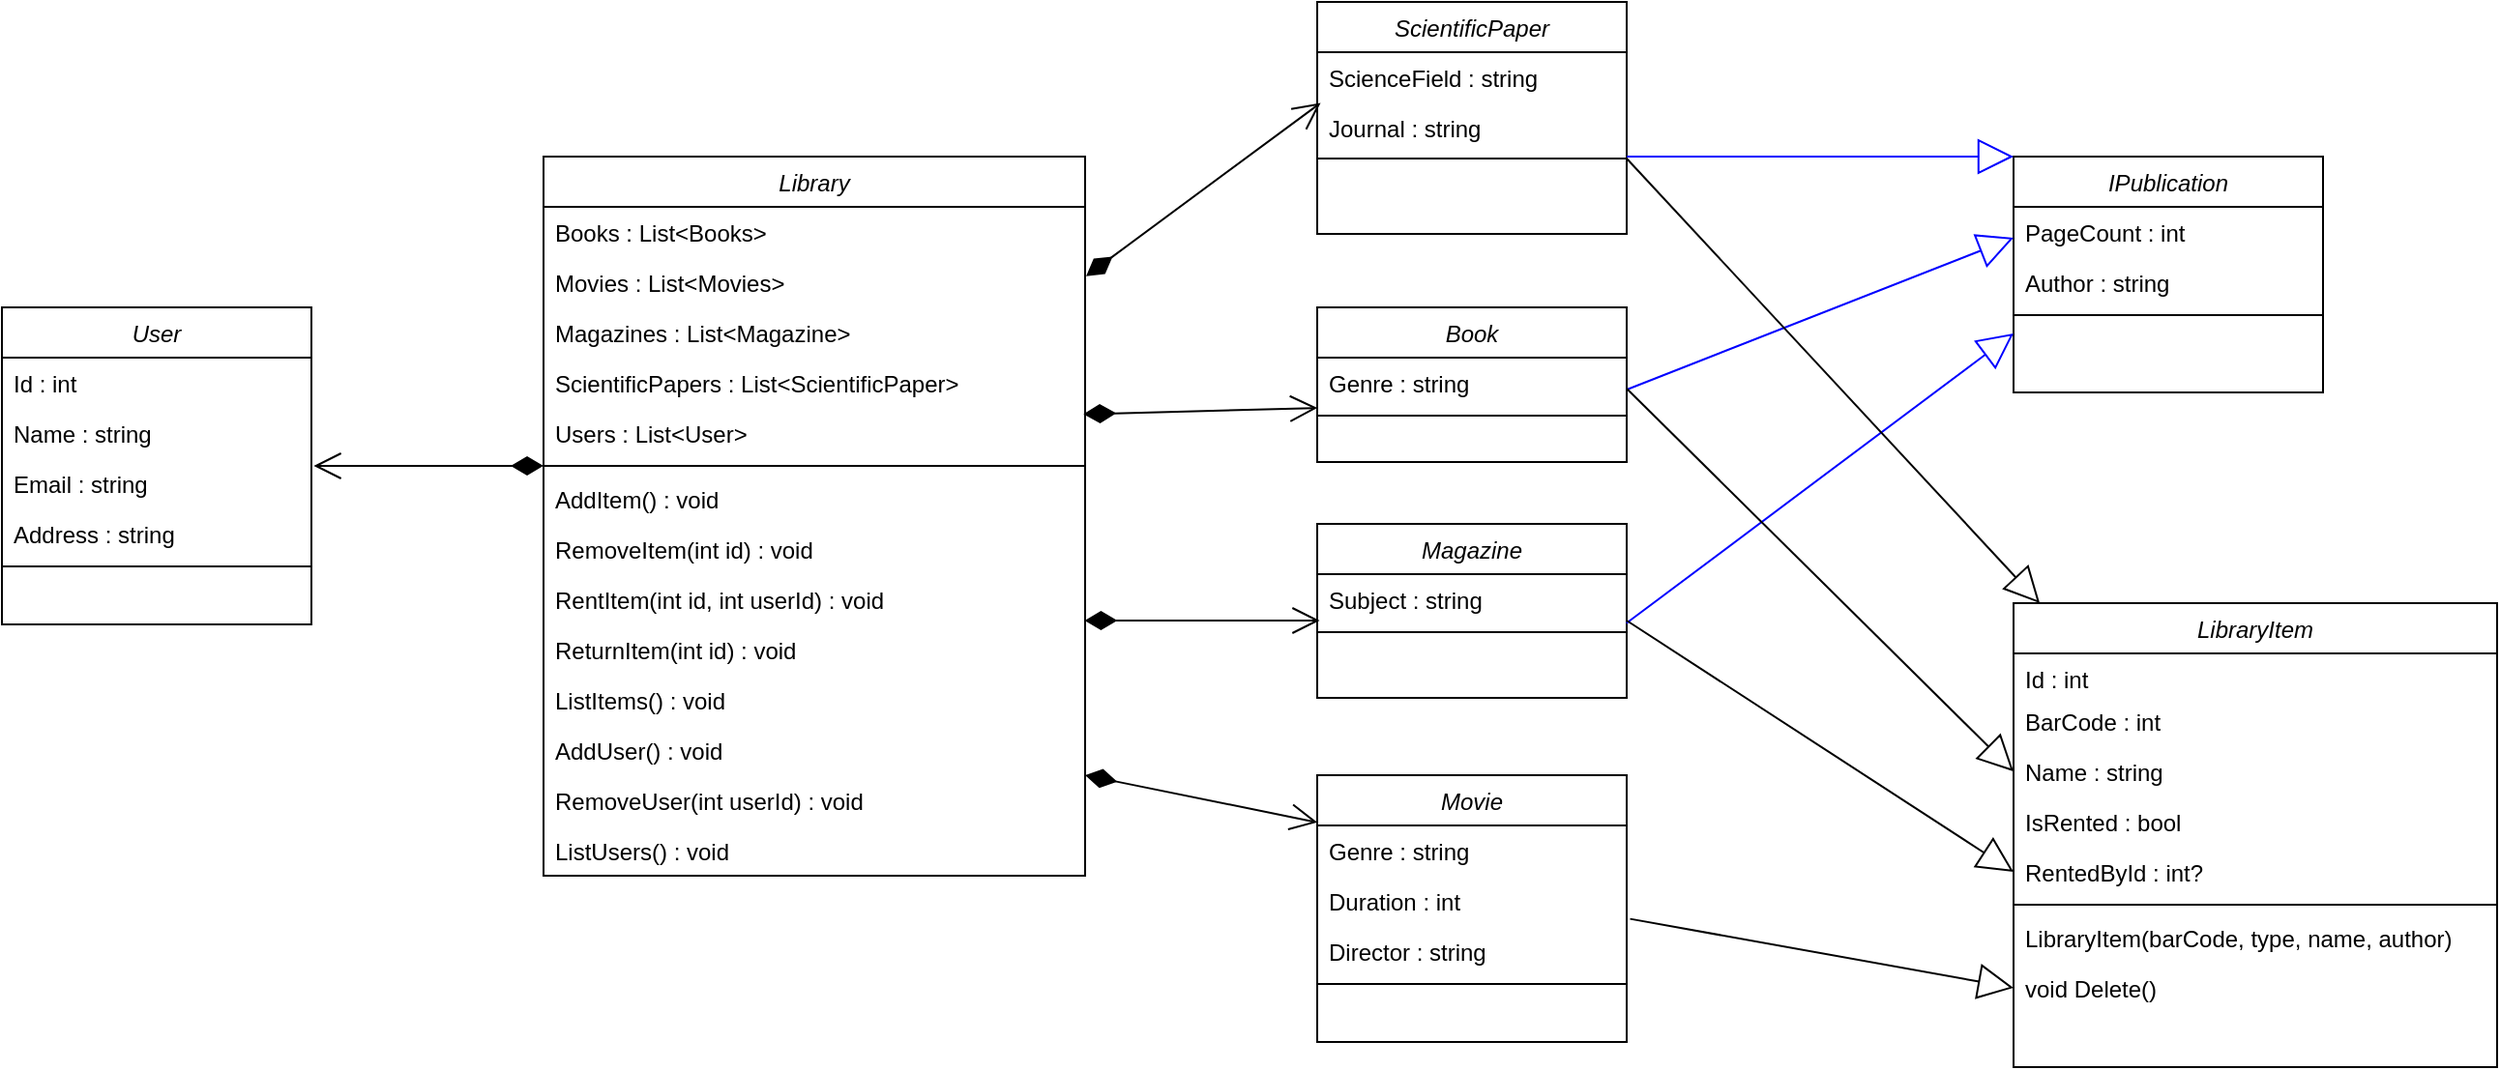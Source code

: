 <mxfile version="19.0.3" type="device"><diagram id="C5RBs43oDa-KdzZeNtuy" name="Page-1"><mxGraphModel dx="3129" dy="3611" grid="1" gridSize="10" guides="1" tooltips="1" connect="1" arrows="1" fold="1" page="1" pageScale="1" pageWidth="827" pageHeight="1169" math="0" shadow="0"><root><mxCell id="WIyWlLk6GJQsqaUBKTNV-0"/><mxCell id="WIyWlLk6GJQsqaUBKTNV-1" parent="WIyWlLk6GJQsqaUBKTNV-0"/><mxCell id="qsoftLetwUv-1XfRjj7w-0" value="Library" style="swimlane;fontStyle=2;align=center;verticalAlign=top;childLayout=stackLayout;horizontal=1;startSize=26;horizontalStack=0;resizeParent=1;resizeLast=0;collapsible=1;marginBottom=0;rounded=0;shadow=0;strokeWidth=1;" vertex="1" parent="WIyWlLk6GJQsqaUBKTNV-1"><mxGeometry y="-1400" width="280" height="372" as="geometry"><mxRectangle x="230" y="140" width="160" height="26" as="alternateBounds"/></mxGeometry></mxCell><mxCell id="qsoftLetwUv-1XfRjj7w-1" value="Books : List&lt;Books&gt;" style="text;align=left;verticalAlign=top;spacingLeft=4;spacingRight=4;overflow=hidden;rotatable=0;points=[[0,0.5],[1,0.5]];portConstraint=eastwest;" vertex="1" parent="qsoftLetwUv-1XfRjj7w-0"><mxGeometry y="26" width="280" height="26" as="geometry"/></mxCell><mxCell id="qsoftLetwUv-1XfRjj7w-83" value="Movies : List&lt;Movies&gt;" style="text;align=left;verticalAlign=top;spacingLeft=4;spacingRight=4;overflow=hidden;rotatable=0;points=[[0,0.5],[1,0.5]];portConstraint=eastwest;" vertex="1" parent="qsoftLetwUv-1XfRjj7w-0"><mxGeometry y="52" width="280" height="26" as="geometry"/></mxCell><mxCell id="qsoftLetwUv-1XfRjj7w-84" value="Magazines : List&lt;Magazine&gt;" style="text;align=left;verticalAlign=top;spacingLeft=4;spacingRight=4;overflow=hidden;rotatable=0;points=[[0,0.5],[1,0.5]];portConstraint=eastwest;" vertex="1" parent="qsoftLetwUv-1XfRjj7w-0"><mxGeometry y="78" width="280" height="26" as="geometry"/></mxCell><mxCell id="qsoftLetwUv-1XfRjj7w-85" value="ScientificPapers : List&lt;ScientificPaper&gt;" style="text;align=left;verticalAlign=top;spacingLeft=4;spacingRight=4;overflow=hidden;rotatable=0;points=[[0,0.5],[1,0.5]];portConstraint=eastwest;" vertex="1" parent="qsoftLetwUv-1XfRjj7w-0"><mxGeometry y="104" width="280" height="26" as="geometry"/></mxCell><mxCell id="qsoftLetwUv-1XfRjj7w-78" value="Users : List&lt;User&gt;" style="text;align=left;verticalAlign=top;spacingLeft=4;spacingRight=4;overflow=hidden;rotatable=0;points=[[0,0.5],[1,0.5]];portConstraint=eastwest;" vertex="1" parent="qsoftLetwUv-1XfRjj7w-0"><mxGeometry y="130" width="280" height="26" as="geometry"/></mxCell><mxCell id="qsoftLetwUv-1XfRjj7w-4" value="" style="line;html=1;strokeWidth=1;align=left;verticalAlign=middle;spacingTop=-1;spacingLeft=3;spacingRight=3;rotatable=0;labelPosition=right;points=[];portConstraint=eastwest;" vertex="1" parent="qsoftLetwUv-1XfRjj7w-0"><mxGeometry y="156" width="280" height="8" as="geometry"/></mxCell><mxCell id="qsoftLetwUv-1XfRjj7w-5" value="AddItem() : void" style="text;align=left;verticalAlign=top;spacingLeft=4;spacingRight=4;overflow=hidden;rotatable=0;points=[[0,0.5],[1,0.5]];portConstraint=eastwest;" vertex="1" parent="qsoftLetwUv-1XfRjj7w-0"><mxGeometry y="164" width="280" height="26" as="geometry"/></mxCell><mxCell id="qsoftLetwUv-1XfRjj7w-74" value="RemoveItem(int id) : void" style="text;align=left;verticalAlign=top;spacingLeft=4;spacingRight=4;overflow=hidden;rotatable=0;points=[[0,0.5],[1,0.5]];portConstraint=eastwest;" vertex="1" parent="qsoftLetwUv-1XfRjj7w-0"><mxGeometry y="190" width="280" height="26" as="geometry"/></mxCell><mxCell id="qsoftLetwUv-1XfRjj7w-75" value="RentItem(int id, int userId) : void " style="text;align=left;verticalAlign=top;spacingLeft=4;spacingRight=4;overflow=hidden;rotatable=0;points=[[0,0.5],[1,0.5]];portConstraint=eastwest;" vertex="1" parent="qsoftLetwUv-1XfRjj7w-0"><mxGeometry y="216" width="280" height="26" as="geometry"/></mxCell><mxCell id="qsoftLetwUv-1XfRjj7w-80" value="ReturnItem(int id) : void" style="text;align=left;verticalAlign=top;spacingLeft=4;spacingRight=4;overflow=hidden;rotatable=0;points=[[0,0.5],[1,0.5]];portConstraint=eastwest;" vertex="1" parent="qsoftLetwUv-1XfRjj7w-0"><mxGeometry y="242" width="280" height="26" as="geometry"/></mxCell><mxCell id="qsoftLetwUv-1XfRjj7w-81" value="ListItems() : void" style="text;align=left;verticalAlign=top;spacingLeft=4;spacingRight=4;overflow=hidden;rotatable=0;points=[[0,0.5],[1,0.5]];portConstraint=eastwest;" vertex="1" parent="qsoftLetwUv-1XfRjj7w-0"><mxGeometry y="268" width="280" height="26" as="geometry"/></mxCell><mxCell id="qsoftLetwUv-1XfRjj7w-76" value="AddUser() : void" style="text;align=left;verticalAlign=top;spacingLeft=4;spacingRight=4;overflow=hidden;rotatable=0;points=[[0,0.5],[1,0.5]];portConstraint=eastwest;" vertex="1" parent="qsoftLetwUv-1XfRjj7w-0"><mxGeometry y="294" width="280" height="26" as="geometry"/></mxCell><mxCell id="qsoftLetwUv-1XfRjj7w-77" value="RemoveUser(int userId) : void" style="text;align=left;verticalAlign=top;spacingLeft=4;spacingRight=4;overflow=hidden;rotatable=0;points=[[0,0.5],[1,0.5]];portConstraint=eastwest;" vertex="1" parent="qsoftLetwUv-1XfRjj7w-0"><mxGeometry y="320" width="280" height="26" as="geometry"/></mxCell><mxCell id="qsoftLetwUv-1XfRjj7w-82" value="ListUsers() : void" style="text;align=left;verticalAlign=top;spacingLeft=4;spacingRight=4;overflow=hidden;rotatable=0;points=[[0,0.5],[1,0.5]];portConstraint=eastwest;" vertex="1" parent="qsoftLetwUv-1XfRjj7w-0"><mxGeometry y="346" width="280" height="26" as="geometry"/></mxCell><mxCell id="qsoftLetwUv-1XfRjj7w-7" value="LibraryItem" style="swimlane;fontStyle=2;align=center;verticalAlign=top;childLayout=stackLayout;horizontal=1;startSize=26;horizontalStack=0;resizeParent=1;resizeLast=0;collapsible=1;marginBottom=0;rounded=0;shadow=0;strokeWidth=1;" vertex="1" parent="WIyWlLk6GJQsqaUBKTNV-1"><mxGeometry x="760" y="-1169" width="250" height="240" as="geometry"><mxRectangle x="230" y="140" width="160" height="26" as="alternateBounds"/></mxGeometry></mxCell><mxCell id="qsoftLetwUv-1XfRjj7w-8" value="Id : int" style="text;align=left;verticalAlign=top;spacingLeft=4;spacingRight=4;overflow=hidden;rotatable=0;points=[[0,0.5],[1,0.5]];portConstraint=eastwest;" vertex="1" parent="qsoftLetwUv-1XfRjj7w-7"><mxGeometry y="26" width="250" height="22" as="geometry"/></mxCell><mxCell id="qsoftLetwUv-1XfRjj7w-9" value="BarCode : int" style="text;align=left;verticalAlign=top;spacingLeft=4;spacingRight=4;overflow=hidden;rotatable=0;points=[[0,0.5],[1,0.5]];portConstraint=eastwest;rounded=0;shadow=0;html=0;" vertex="1" parent="qsoftLetwUv-1XfRjj7w-7"><mxGeometry y="48" width="250" height="26" as="geometry"/></mxCell><mxCell id="qsoftLetwUv-1XfRjj7w-42" value="Name : string" style="text;align=left;verticalAlign=top;spacingLeft=4;spacingRight=4;overflow=hidden;rotatable=0;points=[[0,0.5],[1,0.5]];portConstraint=eastwest;rounded=0;shadow=0;html=0;" vertex="1" parent="qsoftLetwUv-1XfRjj7w-7"><mxGeometry y="74" width="250" height="26" as="geometry"/></mxCell><mxCell id="qsoftLetwUv-1XfRjj7w-46" value="IsRented : bool" style="text;align=left;verticalAlign=top;spacingLeft=4;spacingRight=4;overflow=hidden;rotatable=0;points=[[0,0.5],[1,0.5]];portConstraint=eastwest;rounded=0;shadow=0;html=0;" vertex="1" parent="qsoftLetwUv-1XfRjj7w-7"><mxGeometry y="100" width="250" height="26" as="geometry"/></mxCell><mxCell id="qsoftLetwUv-1XfRjj7w-64" value="RentedById : int?" style="text;align=left;verticalAlign=top;spacingLeft=4;spacingRight=4;overflow=hidden;rotatable=0;points=[[0,0.5],[1,0.5]];portConstraint=eastwest;rounded=0;shadow=0;html=0;" vertex="1" parent="qsoftLetwUv-1XfRjj7w-7"><mxGeometry y="126" width="250" height="26" as="geometry"/></mxCell><mxCell id="qsoftLetwUv-1XfRjj7w-11" value="" style="line;html=1;strokeWidth=1;align=left;verticalAlign=middle;spacingTop=-1;spacingLeft=3;spacingRight=3;rotatable=0;labelPosition=right;points=[];portConstraint=eastwest;" vertex="1" parent="qsoftLetwUv-1XfRjj7w-7"><mxGeometry y="152" width="250" height="8" as="geometry"/></mxCell><mxCell id="qsoftLetwUv-1XfRjj7w-12" value="LibraryItem(barCode, type, name, author)" style="text;align=left;verticalAlign=top;spacingLeft=4;spacingRight=4;overflow=hidden;rotatable=0;points=[[0,0.5],[1,0.5]];portConstraint=eastwest;" vertex="1" parent="qsoftLetwUv-1XfRjj7w-7"><mxGeometry y="160" width="250" height="26" as="geometry"/></mxCell><mxCell id="qsoftLetwUv-1XfRjj7w-48" value="void Delete()" style="text;align=left;verticalAlign=top;spacingLeft=4;spacingRight=4;overflow=hidden;rotatable=0;points=[[0,0.5],[1,0.5]];portConstraint=eastwest;" vertex="1" parent="qsoftLetwUv-1XfRjj7w-7"><mxGeometry y="186" width="250" height="18" as="geometry"/></mxCell><mxCell id="qsoftLetwUv-1XfRjj7w-14" value="Book" style="swimlane;fontStyle=2;align=center;verticalAlign=top;childLayout=stackLayout;horizontal=1;startSize=26;horizontalStack=0;resizeParent=1;resizeLast=0;collapsible=1;marginBottom=0;rounded=0;shadow=0;strokeWidth=1;" vertex="1" parent="WIyWlLk6GJQsqaUBKTNV-1"><mxGeometry x="400" y="-1322" width="160" height="80" as="geometry"><mxRectangle x="230" y="140" width="160" height="26" as="alternateBounds"/></mxGeometry></mxCell><mxCell id="qsoftLetwUv-1XfRjj7w-51" value="Genre : string" style="text;align=left;verticalAlign=top;spacingLeft=4;spacingRight=4;overflow=hidden;rotatable=0;points=[[0,0.5],[1,0.5]];portConstraint=eastwest;" vertex="1" parent="qsoftLetwUv-1XfRjj7w-14"><mxGeometry y="26" width="160" height="26" as="geometry"/></mxCell><mxCell id="qsoftLetwUv-1XfRjj7w-18" value="" style="line;html=1;strokeWidth=1;align=left;verticalAlign=middle;spacingTop=-1;spacingLeft=3;spacingRight=3;rotatable=0;labelPosition=right;points=[];portConstraint=eastwest;" vertex="1" parent="qsoftLetwUv-1XfRjj7w-14"><mxGeometry y="52" width="160" height="8" as="geometry"/></mxCell><mxCell id="qsoftLetwUv-1XfRjj7w-21" value="Movie" style="swimlane;fontStyle=2;align=center;verticalAlign=top;childLayout=stackLayout;horizontal=1;startSize=26;horizontalStack=0;resizeParent=1;resizeLast=0;collapsible=1;marginBottom=0;rounded=0;shadow=0;strokeWidth=1;" vertex="1" parent="WIyWlLk6GJQsqaUBKTNV-1"><mxGeometry x="400" y="-1080" width="160" height="138" as="geometry"><mxRectangle x="230" y="140" width="160" height="26" as="alternateBounds"/></mxGeometry></mxCell><mxCell id="qsoftLetwUv-1XfRjj7w-22" value="Genre : string" style="text;align=left;verticalAlign=top;spacingLeft=4;spacingRight=4;overflow=hidden;rotatable=0;points=[[0,0.5],[1,0.5]];portConstraint=eastwest;" vertex="1" parent="qsoftLetwUv-1XfRjj7w-21"><mxGeometry y="26" width="160" height="26" as="geometry"/></mxCell><mxCell id="qsoftLetwUv-1XfRjj7w-52" value="Duration : int" style="text;align=left;verticalAlign=top;spacingLeft=4;spacingRight=4;overflow=hidden;rotatable=0;points=[[0,0.5],[1,0.5]];portConstraint=eastwest;" vertex="1" parent="qsoftLetwUv-1XfRjj7w-21"><mxGeometry y="52" width="160" height="26" as="geometry"/></mxCell><mxCell id="qsoftLetwUv-1XfRjj7w-56" value="Director : string" style="text;align=left;verticalAlign=top;spacingLeft=4;spacingRight=4;overflow=hidden;rotatable=0;points=[[0,0.5],[1,0.5]];portConstraint=eastwest;" vertex="1" parent="qsoftLetwUv-1XfRjj7w-21"><mxGeometry y="78" width="160" height="26" as="geometry"/></mxCell><mxCell id="qsoftLetwUv-1XfRjj7w-25" value="" style="line;html=1;strokeWidth=1;align=left;verticalAlign=middle;spacingTop=-1;spacingLeft=3;spacingRight=3;rotatable=0;labelPosition=right;points=[];portConstraint=eastwest;" vertex="1" parent="qsoftLetwUv-1XfRjj7w-21"><mxGeometry y="104" width="160" height="8" as="geometry"/></mxCell><mxCell id="qsoftLetwUv-1XfRjj7w-28" value="Magazine" style="swimlane;fontStyle=2;align=center;verticalAlign=top;childLayout=stackLayout;horizontal=1;startSize=26;horizontalStack=0;resizeParent=1;resizeLast=0;collapsible=1;marginBottom=0;rounded=0;shadow=0;strokeWidth=1;" vertex="1" parent="WIyWlLk6GJQsqaUBKTNV-1"><mxGeometry x="400" y="-1210" width="160" height="90" as="geometry"><mxRectangle x="230" y="140" width="160" height="26" as="alternateBounds"/></mxGeometry></mxCell><mxCell id="qsoftLetwUv-1XfRjj7w-29" value="Subject : string" style="text;align=left;verticalAlign=top;spacingLeft=4;spacingRight=4;overflow=hidden;rotatable=0;points=[[0,0.5],[1,0.5]];portConstraint=eastwest;" vertex="1" parent="qsoftLetwUv-1XfRjj7w-28"><mxGeometry y="26" width="160" height="26" as="geometry"/></mxCell><mxCell id="qsoftLetwUv-1XfRjj7w-32" value="" style="line;html=1;strokeWidth=1;align=left;verticalAlign=middle;spacingTop=-1;spacingLeft=3;spacingRight=3;rotatable=0;labelPosition=right;points=[];portConstraint=eastwest;" vertex="1" parent="qsoftLetwUv-1XfRjj7w-28"><mxGeometry y="52" width="160" height="8" as="geometry"/></mxCell><mxCell id="qsoftLetwUv-1XfRjj7w-35" value="ScientificPaper" style="swimlane;fontStyle=2;align=center;verticalAlign=top;childLayout=stackLayout;horizontal=1;startSize=26;horizontalStack=0;resizeParent=1;resizeLast=0;collapsible=1;marginBottom=0;rounded=0;shadow=0;strokeWidth=1;" vertex="1" parent="WIyWlLk6GJQsqaUBKTNV-1"><mxGeometry x="400" y="-1480" width="160" height="120" as="geometry"><mxRectangle x="230" y="140" width="160" height="26" as="alternateBounds"/></mxGeometry></mxCell><mxCell id="qsoftLetwUv-1XfRjj7w-36" value="ScienceField : string" style="text;align=left;verticalAlign=top;spacingLeft=4;spacingRight=4;overflow=hidden;rotatable=0;points=[[0,0.5],[1,0.5]];portConstraint=eastwest;" vertex="1" parent="qsoftLetwUv-1XfRjj7w-35"><mxGeometry y="26" width="160" height="26" as="geometry"/></mxCell><mxCell id="qsoftLetwUv-1XfRjj7w-53" value="Journal : string" style="text;align=left;verticalAlign=top;spacingLeft=4;spacingRight=4;overflow=hidden;rotatable=0;points=[[0,0.5],[1,0.5]];portConstraint=eastwest;rounded=0;shadow=0;html=0;" vertex="1" parent="qsoftLetwUv-1XfRjj7w-35"><mxGeometry y="52" width="160" height="26" as="geometry"/></mxCell><mxCell id="qsoftLetwUv-1XfRjj7w-39" value="" style="line;html=1;strokeWidth=1;align=left;verticalAlign=middle;spacingTop=-1;spacingLeft=3;spacingRight=3;rotatable=0;labelPosition=right;points=[];portConstraint=eastwest;" vertex="1" parent="qsoftLetwUv-1XfRjj7w-35"><mxGeometry y="78" width="160" height="6" as="geometry"/></mxCell><mxCell id="qsoftLetwUv-1XfRjj7w-57" value="IPublication" style="swimlane;fontStyle=2;align=center;verticalAlign=top;childLayout=stackLayout;horizontal=1;startSize=26;horizontalStack=0;resizeParent=1;resizeLast=0;collapsible=1;marginBottom=0;rounded=0;shadow=0;strokeWidth=1;" vertex="1" parent="WIyWlLk6GJQsqaUBKTNV-1"><mxGeometry x="760" y="-1400" width="160" height="122" as="geometry"><mxRectangle x="230" y="140" width="160" height="26" as="alternateBounds"/></mxGeometry></mxCell><mxCell id="qsoftLetwUv-1XfRjj7w-59" value="PageCount : int" style="text;align=left;verticalAlign=top;spacingLeft=4;spacingRight=4;overflow=hidden;rotatable=0;points=[[0,0.5],[1,0.5]];portConstraint=eastwest;rounded=0;shadow=0;html=0;" vertex="1" parent="qsoftLetwUv-1XfRjj7w-57"><mxGeometry y="26" width="160" height="26" as="geometry"/></mxCell><mxCell id="qsoftLetwUv-1XfRjj7w-63" value="Author : string" style="text;align=left;verticalAlign=top;spacingLeft=4;spacingRight=4;overflow=hidden;rotatable=0;points=[[0,0.5],[1,0.5]];portConstraint=eastwest;rounded=0;shadow=0;html=0;" vertex="1" parent="qsoftLetwUv-1XfRjj7w-57"><mxGeometry y="52" width="160" height="26" as="geometry"/></mxCell><mxCell id="qsoftLetwUv-1XfRjj7w-61" value="" style="line;html=1;strokeWidth=1;align=left;verticalAlign=middle;spacingTop=-1;spacingLeft=3;spacingRight=3;rotatable=0;labelPosition=right;points=[];portConstraint=eastwest;" vertex="1" parent="qsoftLetwUv-1XfRjj7w-57"><mxGeometry y="78" width="160" height="8" as="geometry"/></mxCell><mxCell id="qsoftLetwUv-1XfRjj7w-65" value="User" style="swimlane;fontStyle=2;align=center;verticalAlign=top;childLayout=stackLayout;horizontal=1;startSize=26;horizontalStack=0;resizeParent=1;resizeLast=0;collapsible=1;marginBottom=0;rounded=0;shadow=0;strokeWidth=1;" vertex="1" parent="WIyWlLk6GJQsqaUBKTNV-1"><mxGeometry x="-280" y="-1322" width="160" height="164" as="geometry"><mxRectangle x="230" y="140" width="160" height="26" as="alternateBounds"/></mxGeometry></mxCell><mxCell id="qsoftLetwUv-1XfRjj7w-66" value="Id : int" style="text;align=left;verticalAlign=top;spacingLeft=4;spacingRight=4;overflow=hidden;rotatable=0;points=[[0,0.5],[1,0.5]];portConstraint=eastwest;" vertex="1" parent="qsoftLetwUv-1XfRjj7w-65"><mxGeometry y="26" width="160" height="26" as="geometry"/></mxCell><mxCell id="qsoftLetwUv-1XfRjj7w-70" value="Name : string" style="text;align=left;verticalAlign=top;spacingLeft=4;spacingRight=4;overflow=hidden;rotatable=0;points=[[0,0.5],[1,0.5]];portConstraint=eastwest;" vertex="1" parent="qsoftLetwUv-1XfRjj7w-65"><mxGeometry y="52" width="160" height="26" as="geometry"/></mxCell><mxCell id="qsoftLetwUv-1XfRjj7w-71" value="Email : string" style="text;align=left;verticalAlign=top;spacingLeft=4;spacingRight=4;overflow=hidden;rotatable=0;points=[[0,0.5],[1,0.5]];portConstraint=eastwest;" vertex="1" parent="qsoftLetwUv-1XfRjj7w-65"><mxGeometry y="78" width="160" height="26" as="geometry"/></mxCell><mxCell id="qsoftLetwUv-1XfRjj7w-72" value="Address : string" style="text;align=left;verticalAlign=top;spacingLeft=4;spacingRight=4;overflow=hidden;rotatable=0;points=[[0,0.5],[1,0.5]];portConstraint=eastwest;" vertex="1" parent="qsoftLetwUv-1XfRjj7w-65"><mxGeometry y="104" width="160" height="26" as="geometry"/></mxCell><mxCell id="qsoftLetwUv-1XfRjj7w-98" value="1" style="endArrow=open;html=1;endSize=12;startArrow=diamondThin;startSize=14;startFill=1;align=left;verticalAlign=bottom;rounded=0;fontFamily=Comic Sans MS;fontColor=none;strokeColor=#000000;entryX=0.011;entryY=0.009;entryDx=0;entryDy=0;entryPerimeter=0;exitX=0;exitY=0.5;exitDx=0;exitDy=0;exitPerimeter=0;noLabel=1;" edge="1" parent="qsoftLetwUv-1XfRjj7w-65" source="qsoftLetwUv-1XfRjj7w-4"><mxGeometry x="-1" y="3" relative="1" as="geometry"><mxPoint x="40" y="171.598" as="sourcePoint"/><mxPoint x="161.2" y="82.004" as="targetPoint"/></mxGeometry></mxCell><mxCell id="qsoftLetwUv-1XfRjj7w-67" value="" style="line;html=1;strokeWidth=1;align=left;verticalAlign=middle;spacingTop=-1;spacingLeft=3;spacingRight=3;rotatable=0;labelPosition=right;points=[];portConstraint=eastwest;" vertex="1" parent="qsoftLetwUv-1XfRjj7w-65"><mxGeometry y="130" width="160" height="8" as="geometry"/></mxCell><mxCell id="qsoftLetwUv-1XfRjj7w-86" value="Extends" style="endArrow=block;endSize=16;endFill=0;html=1;rounded=0;entryX=0;entryY=0;entryDx=0;entryDy=0;fontFamily=Comic Sans MS;fontColor=none;noLabel=1;strokeColor=#0000FF;" edge="1" parent="WIyWlLk6GJQsqaUBKTNV-1" target="qsoftLetwUv-1XfRjj7w-57"><mxGeometry width="160" relative="1" as="geometry"><mxPoint x="560" y="-1400" as="sourcePoint"/><mxPoint x="190" y="-1340" as="targetPoint"/><Array as="points"/></mxGeometry></mxCell><mxCell id="qsoftLetwUv-1XfRjj7w-87" value="Extends" style="endArrow=block;endSize=16;endFill=0;html=1;rounded=0;exitX=1.003;exitY=0.63;exitDx=0;exitDy=0;entryX=0;entryY=0.615;entryDx=0;entryDy=0;entryPerimeter=0;fontFamily=Comic Sans MS;strokeColor=#0000FF;fontColor=none;noLabel=1;exitPerimeter=0;" edge="1" parent="WIyWlLk6GJQsqaUBKTNV-1" source="qsoftLetwUv-1XfRjj7w-51" target="qsoftLetwUv-1XfRjj7w-59"><mxGeometry width="160" relative="1" as="geometry"><mxPoint x="570" y="-1405" as="sourcePoint"/><mxPoint x="722.64" y="-1310.56" as="targetPoint"/><Array as="points"/></mxGeometry></mxCell><mxCell id="qsoftLetwUv-1XfRjj7w-88" value="Extends" style="endArrow=block;endSize=16;endFill=0;html=1;rounded=0;exitX=0.999;exitY=0.976;exitDx=0;exitDy=0;fontFamily=Comic Sans MS;strokeColor=#0000FF;fontColor=none;noLabel=1;exitPerimeter=0;entryX=0;entryY=0.75;entryDx=0;entryDy=0;" edge="1" parent="WIyWlLk6GJQsqaUBKTNV-1" source="qsoftLetwUv-1XfRjj7w-29" target="qsoftLetwUv-1XfRjj7w-57"><mxGeometry width="160" relative="1" as="geometry"><mxPoint x="560.0" y="-1169.004" as="sourcePoint"/><mxPoint x="640" y="-1240" as="targetPoint"/><Array as="points"/></mxGeometry></mxCell><mxCell id="qsoftLetwUv-1XfRjj7w-90" value="Extends" style="endArrow=block;endSize=16;endFill=0;html=1;rounded=0;fontFamily=Comic Sans MS;strokeColor=default;fontColor=none;noLabel=1;" edge="1" parent="WIyWlLk6GJQsqaUBKTNV-1" target="qsoftLetwUv-1XfRjj7w-7"><mxGeometry width="160" relative="1" as="geometry"><mxPoint x="560" y="-1399" as="sourcePoint"/><mxPoint x="494" y="-1537" as="targetPoint"/><Array as="points"/></mxGeometry></mxCell><mxCell id="qsoftLetwUv-1XfRjj7w-91" value="Extends" style="endArrow=block;endSize=16;endFill=0;html=1;rounded=0;entryX=0;entryY=0.5;entryDx=0;entryDy=0;fontFamily=Comic Sans MS;strokeColor=default;fontColor=none;noLabel=1;" edge="1" parent="WIyWlLk6GJQsqaUBKTNV-1" target="qsoftLetwUv-1XfRjj7w-42"><mxGeometry width="160" relative="1" as="geometry"><mxPoint x="560" y="-1280" as="sourcePoint"/><mxPoint x="320.5" y="-1279.994" as="targetPoint"/><Array as="points"/></mxGeometry></mxCell><mxCell id="qsoftLetwUv-1XfRjj7w-92" value="Extends" style="endArrow=block;endSize=16;endFill=0;html=1;rounded=0;entryX=0;entryY=0.5;entryDx=0;entryDy=0;fontFamily=Comic Sans MS;strokeColor=default;fontColor=none;noLabel=1;" edge="1" parent="WIyWlLk6GJQsqaUBKTNV-1" target="qsoftLetwUv-1XfRjj7w-64"><mxGeometry width="160" relative="1" as="geometry"><mxPoint x="560" y="-1160" as="sourcePoint"/><mxPoint x="320.0" y="-1168.994" as="targetPoint"/><Array as="points"/></mxGeometry></mxCell><mxCell id="qsoftLetwUv-1XfRjj7w-93" value="Extends" style="endArrow=block;endSize=16;endFill=0;html=1;rounded=0;fontFamily=Comic Sans MS;strokeColor=default;fontColor=none;noLabel=1;exitX=1.011;exitY=0.858;exitDx=0;exitDy=0;exitPerimeter=0;" edge="1" parent="WIyWlLk6GJQsqaUBKTNV-1" source="qsoftLetwUv-1XfRjj7w-52"><mxGeometry width="160" relative="1" as="geometry"><mxPoint x="399.5" y="-1080" as="sourcePoint"/><mxPoint x="760" y="-970" as="targetPoint"/><Array as="points"/></mxGeometry></mxCell><mxCell id="qsoftLetwUv-1XfRjj7w-94" value="1" style="endArrow=open;html=1;endSize=12;startArrow=diamondThin;startSize=14;startFill=1;align=left;verticalAlign=bottom;rounded=0;fontFamily=Comic Sans MS;fontColor=none;strokeColor=#000000;entryX=0.011;entryY=0.009;entryDx=0;entryDy=0;entryPerimeter=0;exitX=1.002;exitY=0.378;exitDx=0;exitDy=0;exitPerimeter=0;noLabel=1;" edge="1" parent="WIyWlLk6GJQsqaUBKTNV-1" source="qsoftLetwUv-1XfRjj7w-83" target="qsoftLetwUv-1XfRjj7w-53"><mxGeometry x="-1" y="3" relative="1" as="geometry"><mxPoint x="240" y="-1428" as="sourcePoint"/><mxPoint x="260" y="-1160" as="targetPoint"/></mxGeometry></mxCell><mxCell id="qsoftLetwUv-1XfRjj7w-95" value="1" style="endArrow=open;html=1;endSize=12;startArrow=diamondThin;startSize=14;startFill=1;align=left;verticalAlign=bottom;rounded=0;fontFamily=Comic Sans MS;fontColor=none;strokeColor=#000000;entryX=0.011;entryY=0.009;entryDx=0;entryDy=0;entryPerimeter=0;exitX=0.997;exitY=0.125;exitDx=0;exitDy=0;exitPerimeter=0;noLabel=1;" edge="1" parent="WIyWlLk6GJQsqaUBKTNV-1" source="qsoftLetwUv-1XfRjj7w-78"><mxGeometry x="-1" y="3" relative="1" as="geometry"><mxPoint x="280.0" y="-1180.844" as="sourcePoint"/><mxPoint x="400.08" y="-1269.996" as="targetPoint"/></mxGeometry></mxCell><mxCell id="qsoftLetwUv-1XfRjj7w-96" value="1" style="endArrow=open;html=1;endSize=12;startArrow=diamondThin;startSize=14;startFill=1;align=left;verticalAlign=bottom;rounded=0;fontFamily=Comic Sans MS;fontColor=none;strokeColor=#000000;entryX=0.008;entryY=0.923;entryDx=0;entryDy=0;entryPerimeter=0;exitX=0.999;exitY=0.923;exitDx=0;exitDy=0;exitPerimeter=0;labelBackgroundColor=default;noLabel=1;" edge="1" parent="WIyWlLk6GJQsqaUBKTNV-1" source="qsoftLetwUv-1XfRjj7w-75" target="qsoftLetwUv-1XfRjj7w-29"><mxGeometry x="-1" y="3" relative="1" as="geometry"><mxPoint x="280.0" y="-1079.844" as="sourcePoint"/><mxPoint x="400.08" y="-1168.996" as="targetPoint"/></mxGeometry></mxCell><mxCell id="qsoftLetwUv-1XfRjj7w-97" value="1" style="endArrow=open;html=1;endSize=12;startArrow=diamondThin;startSize=14;startFill=1;align=left;verticalAlign=bottom;rounded=0;fontFamily=Comic Sans MS;fontColor=none;strokeColor=#000000;entryX=0.011;entryY=0.009;entryDx=0;entryDy=0;entryPerimeter=0;noLabel=1;" edge="1" parent="WIyWlLk6GJQsqaUBKTNV-1"><mxGeometry x="-1" y="3" relative="1" as="geometry"><mxPoint x="280" y="-1080" as="sourcePoint"/><mxPoint x="400.08" y="-1055.576" as="targetPoint"/></mxGeometry></mxCell></root></mxGraphModel></diagram></mxfile>